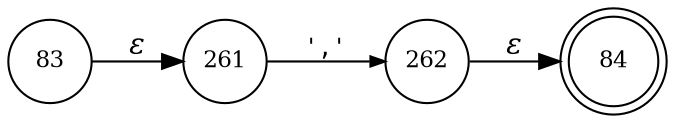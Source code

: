 digraph ATN {
rankdir=LR;
s84[fontsize=11, label="84", shape=doublecircle, fixedsize=true, width=.6];
s83[fontsize=11,label="83", shape=circle, fixedsize=true, width=.55, peripheries=1];
s261[fontsize=11,label="261", shape=circle, fixedsize=true, width=.55, peripheries=1];
s262[fontsize=11,label="262", shape=circle, fixedsize=true, width=.55, peripheries=1];
s83 -> s261 [fontname="Times-Italic", label="&epsilon;"];
s261 -> s262 [fontsize=11, fontname="Courier", arrowsize=.7, label = "','", arrowhead = normal];
s262 -> s84 [fontname="Times-Italic", label="&epsilon;"];
}